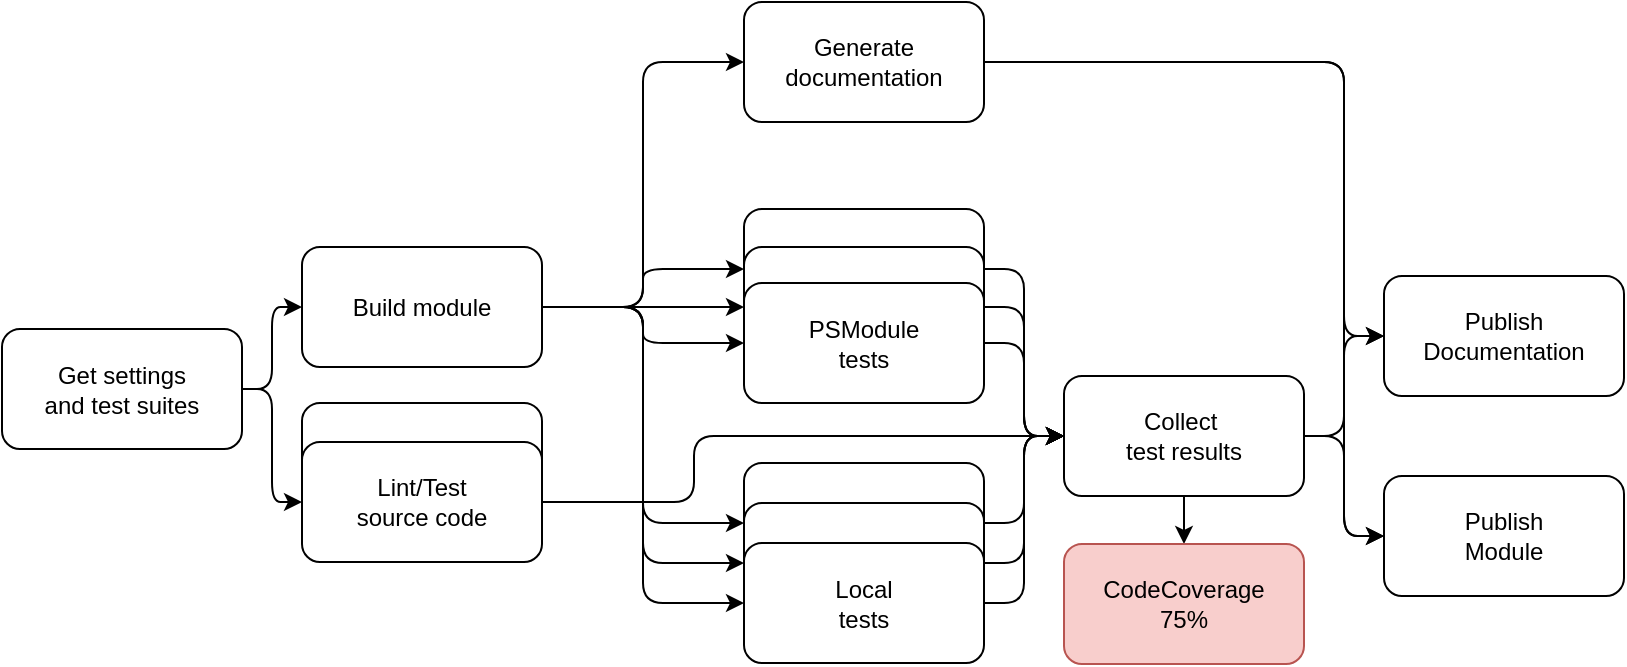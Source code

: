 <mxfile>
    <diagram name="Page-1" id="AVgqyzCaT5g_HGF3t2XU">
        <mxGraphModel dx="1414" dy="534" grid="1" gridSize="10" guides="1" tooltips="1" connect="1" arrows="1" fold="1" page="1" pageScale="1" pageWidth="850" pageHeight="1100" math="0" shadow="0">
            <root>
                <mxCell id="0"/>
                <mxCell id="1" parent="0"/>
                <mxCell id="5" style="edgeStyle=orthogonalEdgeStyle;html=1;entryX=0;entryY=0.5;entryDx=0;entryDy=0;rounded=1;curved=0;" parent="1" source="pFe5YTL7qQIc07WUC1TG-1" target="2" edge="1">
                    <mxGeometry relative="1" as="geometry"/>
                </mxCell>
                <mxCell id="6" style="edgeStyle=orthogonalEdgeStyle;html=1;entryX=0;entryY=0.5;entryDx=0;entryDy=0;rounded=1;curved=0;" parent="1" source="pFe5YTL7qQIc07WUC1TG-1" target="3" edge="1">
                    <mxGeometry relative="1" as="geometry"/>
                </mxCell>
                <mxCell id="7" style="edgeStyle=orthogonalEdgeStyle;html=1;entryX=0;entryY=0.5;entryDx=0;entryDy=0;rounded=1;curved=0;" parent="1" source="pFe5YTL7qQIc07WUC1TG-1" target="4" edge="1">
                    <mxGeometry relative="1" as="geometry"/>
                </mxCell>
                <mxCell id="8" style="edgeStyle=orthogonalEdgeStyle;html=1;entryX=0;entryY=0.5;entryDx=0;entryDy=0;rounded=1;curved=0;exitX=1;exitY=0.5;exitDx=0;exitDy=0;" parent="1" source="pFe5YTL7qQIc07WUC1TG-17" target="pFe5YTL7qQIc07WUC1TG-10" edge="1">
                    <mxGeometry relative="1" as="geometry">
                        <mxPoint x="240" y="420.5" as="targetPoint"/>
                        <Array as="points">
                            <mxPoint x="375" y="390"/>
                            <mxPoint x="375" y="357"/>
                        </Array>
                    </mxGeometry>
                </mxCell>
                <mxCell id="14" style="edgeStyle=orthogonalEdgeStyle;html=1;entryX=0;entryY=0.5;entryDx=0;entryDy=0;rounded=1;curved=0;" parent="1" source="pFe5YTL7qQIc07WUC1TG-1" target="13" edge="1">
                    <mxGeometry relative="1" as="geometry"/>
                </mxCell>
                <mxCell id="pFe5YTL7qQIc07WUC1TG-1" value="Build module" style="rounded=1;whiteSpace=wrap;html=1;" parent="1" vertex="1">
                    <mxGeometry x="179" y="262.5" width="120" height="60" as="geometry"/>
                </mxCell>
                <mxCell id="pFe5YTL7qQIc07WUC1TG-6" style="edgeStyle=orthogonalEdgeStyle;rounded=1;orthogonalLoop=1;jettySize=auto;html=1;entryX=0;entryY=0.5;entryDx=0;entryDy=0;curved=0;exitX=1;exitY=0.5;exitDx=0;exitDy=0;" parent="1" source="pFe5YTL7qQIc07WUC1TG-1" target="pFe5YTL7qQIc07WUC1TG-4" edge="1">
                    <mxGeometry relative="1" as="geometry"/>
                </mxCell>
                <mxCell id="pFe5YTL7qQIc07WUC1TG-7" style="edgeStyle=orthogonalEdgeStyle;rounded=1;orthogonalLoop=1;jettySize=auto;html=1;entryX=0;entryY=0.5;entryDx=0;entryDy=0;curved=0;exitX=1;exitY=0.5;exitDx=0;exitDy=0;" parent="1" source="pFe5YTL7qQIc07WUC1TG-1" target="pFe5YTL7qQIc07WUC1TG-3" edge="1">
                    <mxGeometry relative="1" as="geometry"/>
                </mxCell>
                <mxCell id="pFe5YTL7qQIc07WUC1TG-8" style="edgeStyle=orthogonalEdgeStyle;rounded=1;orthogonalLoop=1;jettySize=auto;html=1;entryX=0;entryY=0.5;entryDx=0;entryDy=0;curved=0;exitX=1;exitY=0.5;exitDx=0;exitDy=0;" parent="1" source="pFe5YTL7qQIc07WUC1TG-1" target="pFe5YTL7qQIc07WUC1TG-5" edge="1">
                    <mxGeometry relative="1" as="geometry"/>
                </mxCell>
                <mxCell id="pFe5YTL7qQIc07WUC1TG-11" style="edgeStyle=orthogonalEdgeStyle;rounded=1;orthogonalLoop=1;jettySize=auto;html=1;entryX=0;entryY=0.5;entryDx=0;entryDy=0;curved=0;" parent="1" source="pFe5YTL7qQIc07WUC1TG-3" target="pFe5YTL7qQIc07WUC1TG-10" edge="1">
                    <mxGeometry relative="1" as="geometry"/>
                </mxCell>
                <mxCell id="pFe5YTL7qQIc07WUC1TG-3" value="Run test A" style="rounded=1;whiteSpace=wrap;html=1;" parent="1" vertex="1">
                    <mxGeometry x="400" y="370.5" width="120" height="60" as="geometry"/>
                </mxCell>
                <mxCell id="pFe5YTL7qQIc07WUC1TG-13" style="edgeStyle=orthogonalEdgeStyle;rounded=1;orthogonalLoop=1;jettySize=auto;html=1;entryX=0;entryY=0.5;entryDx=0;entryDy=0;curved=0;" parent="1" source="pFe5YTL7qQIc07WUC1TG-4" target="pFe5YTL7qQIc07WUC1TG-10" edge="1">
                    <mxGeometry relative="1" as="geometry"/>
                </mxCell>
                <mxCell id="pFe5YTL7qQIc07WUC1TG-4" value="Run test B" style="rounded=1;whiteSpace=wrap;html=1;" parent="1" vertex="1">
                    <mxGeometry x="400" y="390.5" width="120" height="60" as="geometry"/>
                </mxCell>
                <mxCell id="pFe5YTL7qQIc07WUC1TG-12" style="edgeStyle=orthogonalEdgeStyle;rounded=1;orthogonalLoop=1;jettySize=auto;html=1;entryX=0;entryY=0.5;entryDx=0;entryDy=0;curved=0;" parent="1" source="pFe5YTL7qQIc07WUC1TG-5" target="pFe5YTL7qQIc07WUC1TG-10" edge="1">
                    <mxGeometry relative="1" as="geometry"/>
                </mxCell>
                <mxCell id="pFe5YTL7qQIc07WUC1TG-5" value="Local&lt;div&gt;tests&lt;/div&gt;" style="rounded=1;whiteSpace=wrap;html=1;" parent="1" vertex="1">
                    <mxGeometry x="400" y="410.5" width="120" height="60" as="geometry"/>
                </mxCell>
                <mxCell id="19" style="edgeStyle=orthogonalEdgeStyle;html=1;entryX=0;entryY=0.5;entryDx=0;entryDy=0;rounded=1;curved=0;" parent="1" source="pFe5YTL7qQIc07WUC1TG-10" target="16" edge="1">
                    <mxGeometry relative="1" as="geometry"/>
                </mxCell>
                <mxCell id="20" style="edgeStyle=orthogonalEdgeStyle;html=1;entryX=0;entryY=0.5;entryDx=0;entryDy=0;rounded=1;curved=0;" parent="1" source="pFe5YTL7qQIc07WUC1TG-10" target="15" edge="1">
                    <mxGeometry relative="1" as="geometry"/>
                </mxCell>
                <mxCell id="21" style="edgeStyle=none;html=1;entryX=0.5;entryY=0;entryDx=0;entryDy=0;" parent="1" source="pFe5YTL7qQIc07WUC1TG-10" target="22" edge="1">
                    <mxGeometry relative="1" as="geometry">
                        <mxPoint x="620" y="420" as="targetPoint"/>
                    </mxGeometry>
                </mxCell>
                <mxCell id="pFe5YTL7qQIc07WUC1TG-10" value="Collect&amp;nbsp;&lt;div&gt;test results&lt;/div&gt;" style="rounded=1;whiteSpace=wrap;html=1;" parent="1" vertex="1">
                    <mxGeometry x="560" y="327" width="120" height="60" as="geometry"/>
                </mxCell>
                <mxCell id="pFe5YTL7qQIc07WUC1TG-14" value="Run test A" style="rounded=1;whiteSpace=wrap;html=1;" parent="1" vertex="1">
                    <mxGeometry x="179" y="340.5" width="120" height="60" as="geometry"/>
                </mxCell>
                <mxCell id="pFe5YTL7qQIc07WUC1TG-17" value="Lint/Test&lt;div&gt;source code&lt;/div&gt;" style="rounded=1;whiteSpace=wrap;html=1;" parent="1" vertex="1">
                    <mxGeometry x="179" y="360" width="120" height="60" as="geometry"/>
                </mxCell>
                <mxCell id="9" style="edgeStyle=orthogonalEdgeStyle;html=1;entryX=0;entryY=0.5;entryDx=0;entryDy=0;exitX=1;exitY=0.5;exitDx=0;exitDy=0;rounded=1;curved=0;" parent="1" source="2" target="pFe5YTL7qQIc07WUC1TG-10" edge="1">
                    <mxGeometry relative="1" as="geometry"/>
                </mxCell>
                <mxCell id="2" value="Run test A" style="rounded=1;whiteSpace=wrap;html=1;" parent="1" vertex="1">
                    <mxGeometry x="400" y="243.5" width="120" height="60" as="geometry"/>
                </mxCell>
                <mxCell id="10" style="edgeStyle=orthogonalEdgeStyle;html=1;exitX=1;exitY=0.5;exitDx=0;exitDy=0;rounded=1;entryX=0;entryY=0.5;entryDx=0;entryDy=0;curved=0;" parent="1" source="3" target="pFe5YTL7qQIc07WUC1TG-10" edge="1">
                    <mxGeometry relative="1" as="geometry">
                        <mxPoint x="620" y="357" as="targetPoint"/>
                    </mxGeometry>
                </mxCell>
                <mxCell id="3" value="Run test B" style="rounded=1;whiteSpace=wrap;html=1;" parent="1" vertex="1">
                    <mxGeometry x="400" y="262.5" width="120" height="60" as="geometry"/>
                </mxCell>
                <mxCell id="11" style="edgeStyle=orthogonalEdgeStyle;html=1;exitX=1;exitY=0.5;exitDx=0;exitDy=0;rounded=1;entryX=0;entryY=0.5;entryDx=0;entryDy=0;curved=0;" parent="1" source="4" target="pFe5YTL7qQIc07WUC1TG-10" edge="1">
                    <mxGeometry relative="1" as="geometry">
                        <mxPoint x="620" y="357" as="targetPoint"/>
                    </mxGeometry>
                </mxCell>
                <mxCell id="4" value="PSModule&lt;div&gt;t&lt;span style=&quot;background-color: transparent;&quot;&gt;ests&lt;/span&gt;&lt;/div&gt;" style="rounded=1;whiteSpace=wrap;html=1;" parent="1" vertex="1">
                    <mxGeometry x="400" y="280.5" width="120" height="60" as="geometry"/>
                </mxCell>
                <mxCell id="17" style="edgeStyle=orthogonalEdgeStyle;html=1;entryX=0;entryY=0.5;entryDx=0;entryDy=0;rounded=1;curved=0;" parent="1" source="13" target="15" edge="1">
                    <mxGeometry relative="1" as="geometry">
                        <Array as="points">
                            <mxPoint x="700" y="170"/>
                            <mxPoint x="700" y="307"/>
                        </Array>
                    </mxGeometry>
                </mxCell>
                <mxCell id="18" style="edgeStyle=orthogonalEdgeStyle;html=1;entryX=0;entryY=0.5;entryDx=0;entryDy=0;rounded=1;curved=0;" parent="1" source="13" target="16" edge="1">
                    <mxGeometry relative="1" as="geometry">
                        <Array as="points">
                            <mxPoint x="700" y="170"/>
                            <mxPoint x="700" y="407"/>
                        </Array>
                    </mxGeometry>
                </mxCell>
                <mxCell id="13" value="Generate&lt;div&gt;documentation&lt;/div&gt;" style="rounded=1;whiteSpace=wrap;html=1;" parent="1" vertex="1">
                    <mxGeometry x="400" y="140" width="120" height="60" as="geometry"/>
                </mxCell>
                <mxCell id="15" value="Publish&lt;div&gt;Documentation&lt;/div&gt;" style="rounded=1;whiteSpace=wrap;html=1;" parent="1" vertex="1">
                    <mxGeometry x="720" y="277" width="120" height="60" as="geometry"/>
                </mxCell>
                <mxCell id="16" value="Publish&lt;div&gt;Module&lt;/div&gt;" style="rounded=1;whiteSpace=wrap;html=1;" parent="1" vertex="1">
                    <mxGeometry x="720" y="377" width="120" height="60" as="geometry"/>
                </mxCell>
                <mxCell id="22" value="CodeCoverage&lt;div&gt;75%&lt;/div&gt;" style="rounded=1;whiteSpace=wrap;html=1;fillColor=#f8cecc;strokeColor=#b85450;" parent="1" vertex="1">
                    <mxGeometry x="560" y="411" width="120" height="60" as="geometry"/>
                </mxCell>
                <mxCell id="23" value="Get settings&lt;div&gt;and test suites&lt;/div&gt;" style="rounded=1;whiteSpace=wrap;html=1;" vertex="1" parent="1">
                    <mxGeometry x="29" y="303.5" width="120" height="60" as="geometry"/>
                </mxCell>
                <mxCell id="25" style="edgeStyle=orthogonalEdgeStyle;html=1;entryX=0;entryY=0.5;entryDx=0;entryDy=0;rounded=1;curved=0;exitX=1;exitY=0.5;exitDx=0;exitDy=0;" edge="1" parent="1" source="23" target="pFe5YTL7qQIc07WUC1TG-1">
                    <mxGeometry relative="1" as="geometry">
                        <mxPoint x="570" y="367" as="targetPoint"/>
                        <mxPoint x="319" y="400" as="sourcePoint"/>
                    </mxGeometry>
                </mxCell>
                <mxCell id="26" style="edgeStyle=orthogonalEdgeStyle;html=1;rounded=1;curved=0;exitX=1;exitY=0.5;exitDx=0;exitDy=0;entryX=0;entryY=0.5;entryDx=0;entryDy=0;" edge="1" parent="1" source="23" target="pFe5YTL7qQIc07WUC1TG-17">
                    <mxGeometry relative="1" as="geometry">
                        <mxPoint x="280" y="490" as="targetPoint"/>
                        <mxPoint x="110" y="470" as="sourcePoint"/>
                    </mxGeometry>
                </mxCell>
            </root>
        </mxGraphModel>
    </diagram>
</mxfile>

